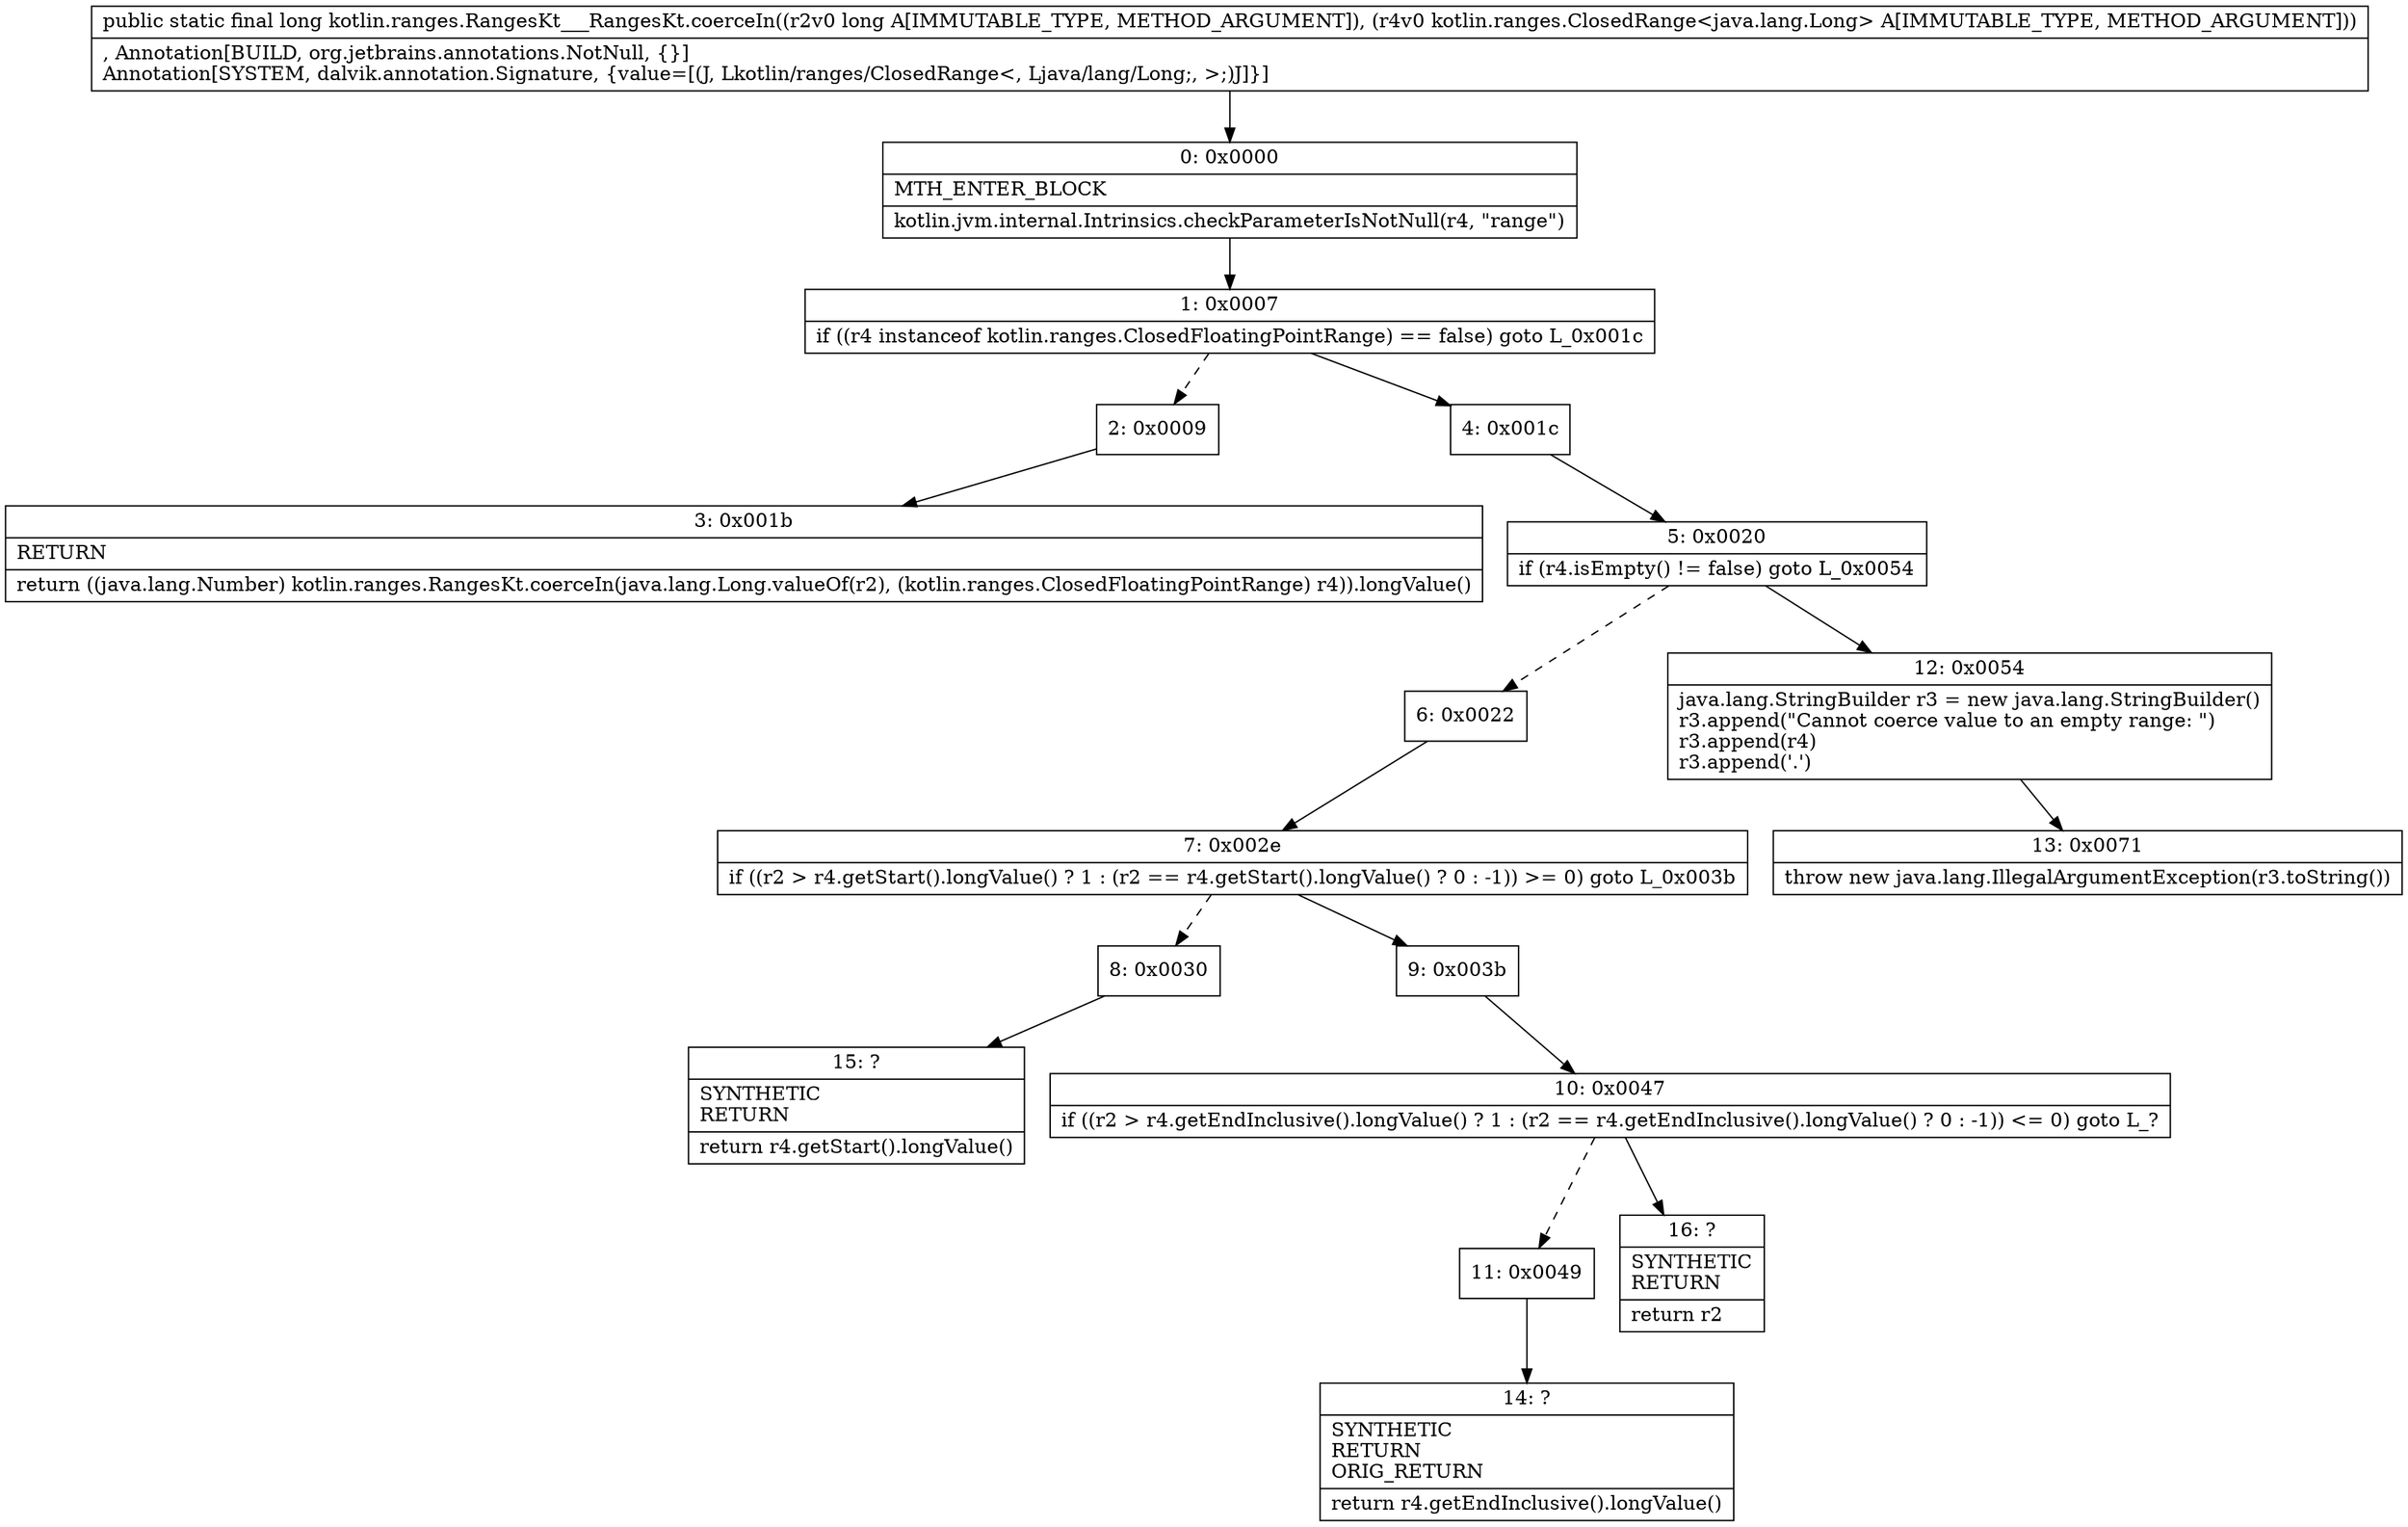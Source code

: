 digraph "CFG forkotlin.ranges.RangesKt___RangesKt.coerceIn(JLkotlin\/ranges\/ClosedRange;)J" {
Node_0 [shape=record,label="{0\:\ 0x0000|MTH_ENTER_BLOCK\l|kotlin.jvm.internal.Intrinsics.checkParameterIsNotNull(r4, \"range\")\l}"];
Node_1 [shape=record,label="{1\:\ 0x0007|if ((r4 instanceof kotlin.ranges.ClosedFloatingPointRange) == false) goto L_0x001c\l}"];
Node_2 [shape=record,label="{2\:\ 0x0009}"];
Node_3 [shape=record,label="{3\:\ 0x001b|RETURN\l|return ((java.lang.Number) kotlin.ranges.RangesKt.coerceIn(java.lang.Long.valueOf(r2), (kotlin.ranges.ClosedFloatingPointRange) r4)).longValue()\l}"];
Node_4 [shape=record,label="{4\:\ 0x001c}"];
Node_5 [shape=record,label="{5\:\ 0x0020|if (r4.isEmpty() != false) goto L_0x0054\l}"];
Node_6 [shape=record,label="{6\:\ 0x0022}"];
Node_7 [shape=record,label="{7\:\ 0x002e|if ((r2 \> r4.getStart().longValue() ? 1 : (r2 == r4.getStart().longValue() ? 0 : \-1)) \>= 0) goto L_0x003b\l}"];
Node_8 [shape=record,label="{8\:\ 0x0030}"];
Node_9 [shape=record,label="{9\:\ 0x003b}"];
Node_10 [shape=record,label="{10\:\ 0x0047|if ((r2 \> r4.getEndInclusive().longValue() ? 1 : (r2 == r4.getEndInclusive().longValue() ? 0 : \-1)) \<= 0) goto L_?\l}"];
Node_11 [shape=record,label="{11\:\ 0x0049}"];
Node_12 [shape=record,label="{12\:\ 0x0054|java.lang.StringBuilder r3 = new java.lang.StringBuilder()\lr3.append(\"Cannot coerce value to an empty range: \")\lr3.append(r4)\lr3.append('.')\l}"];
Node_13 [shape=record,label="{13\:\ 0x0071|throw new java.lang.IllegalArgumentException(r3.toString())\l}"];
Node_14 [shape=record,label="{14\:\ ?|SYNTHETIC\lRETURN\lORIG_RETURN\l|return r4.getEndInclusive().longValue()\l}"];
Node_15 [shape=record,label="{15\:\ ?|SYNTHETIC\lRETURN\l|return r4.getStart().longValue()\l}"];
Node_16 [shape=record,label="{16\:\ ?|SYNTHETIC\lRETURN\l|return r2\l}"];
MethodNode[shape=record,label="{public static final long kotlin.ranges.RangesKt___RangesKt.coerceIn((r2v0 long A[IMMUTABLE_TYPE, METHOD_ARGUMENT]), (r4v0 kotlin.ranges.ClosedRange\<java.lang.Long\> A[IMMUTABLE_TYPE, METHOD_ARGUMENT]))  | , Annotation[BUILD, org.jetbrains.annotations.NotNull, \{\}]\lAnnotation[SYSTEM, dalvik.annotation.Signature, \{value=[(J, Lkotlin\/ranges\/ClosedRange\<, Ljava\/lang\/Long;, \>;)J]\}]\l}"];
MethodNode -> Node_0;
Node_0 -> Node_1;
Node_1 -> Node_2[style=dashed];
Node_1 -> Node_4;
Node_2 -> Node_3;
Node_4 -> Node_5;
Node_5 -> Node_6[style=dashed];
Node_5 -> Node_12;
Node_6 -> Node_7;
Node_7 -> Node_8[style=dashed];
Node_7 -> Node_9;
Node_8 -> Node_15;
Node_9 -> Node_10;
Node_10 -> Node_11[style=dashed];
Node_10 -> Node_16;
Node_11 -> Node_14;
Node_12 -> Node_13;
}

